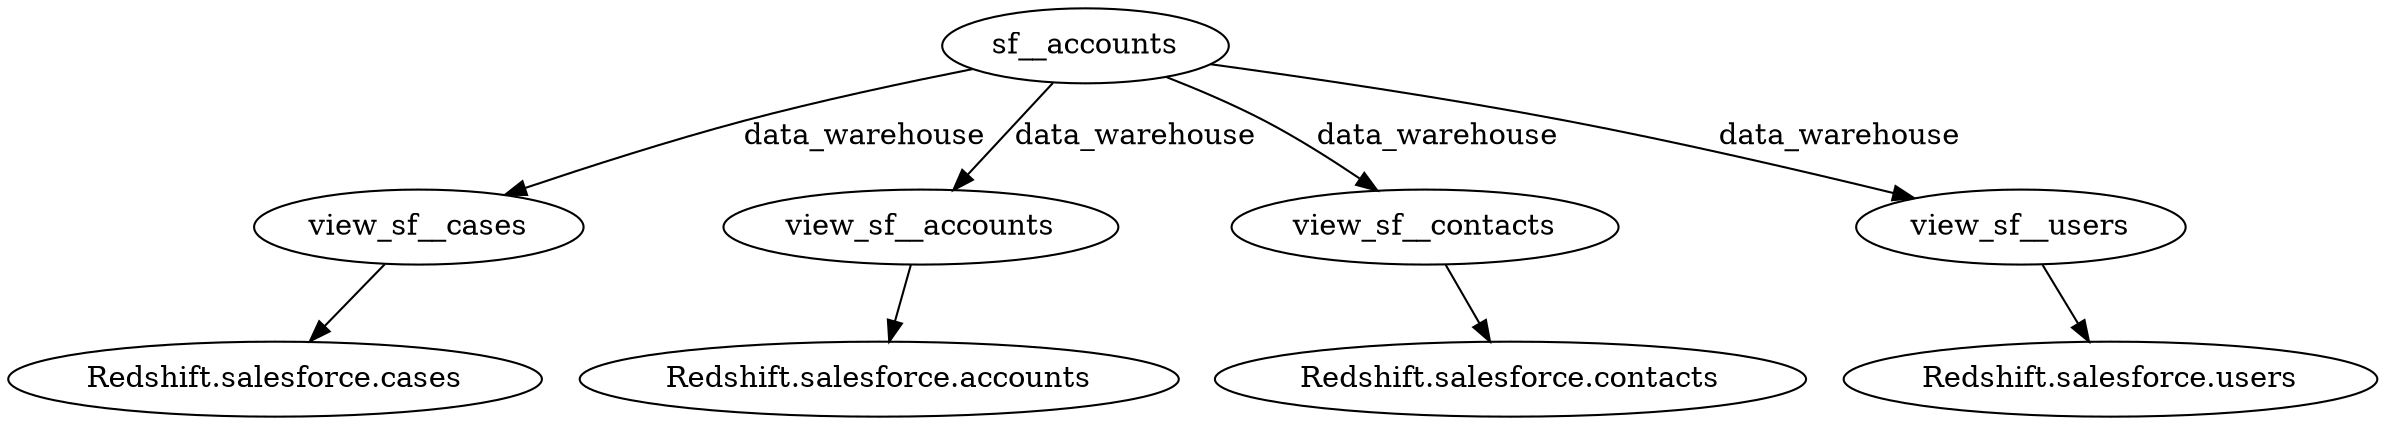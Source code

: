 digraph sf__accounts {
	sf__accounts [label=sf__accounts]
	view_sf__cases [label=view_sf__cases]
	sf__accounts -> view_sf__cases [label=data_warehouse]
	"Redshift.salesforce.cases" [label="Redshift.salesforce.cases"]
	view_sf__cases -> "Redshift.salesforce.cases"
	view_sf__accounts [label=view_sf__accounts]
	sf__accounts -> view_sf__accounts [label=data_warehouse]
	"Redshift.salesforce.accounts" [label="Redshift.salesforce.accounts"]
	view_sf__accounts -> "Redshift.salesforce.accounts"
	view_sf__contacts [label=view_sf__contacts]
	sf__accounts -> view_sf__contacts [label=data_warehouse]
	"Redshift.salesforce.contacts" [label="Redshift.salesforce.contacts"]
	view_sf__contacts -> "Redshift.salesforce.contacts"
	view_sf__users [label=view_sf__users]
	sf__accounts -> view_sf__users [label=data_warehouse]
	"Redshift.salesforce.users" [label="Redshift.salesforce.users"]
	view_sf__users -> "Redshift.salesforce.users"
}

